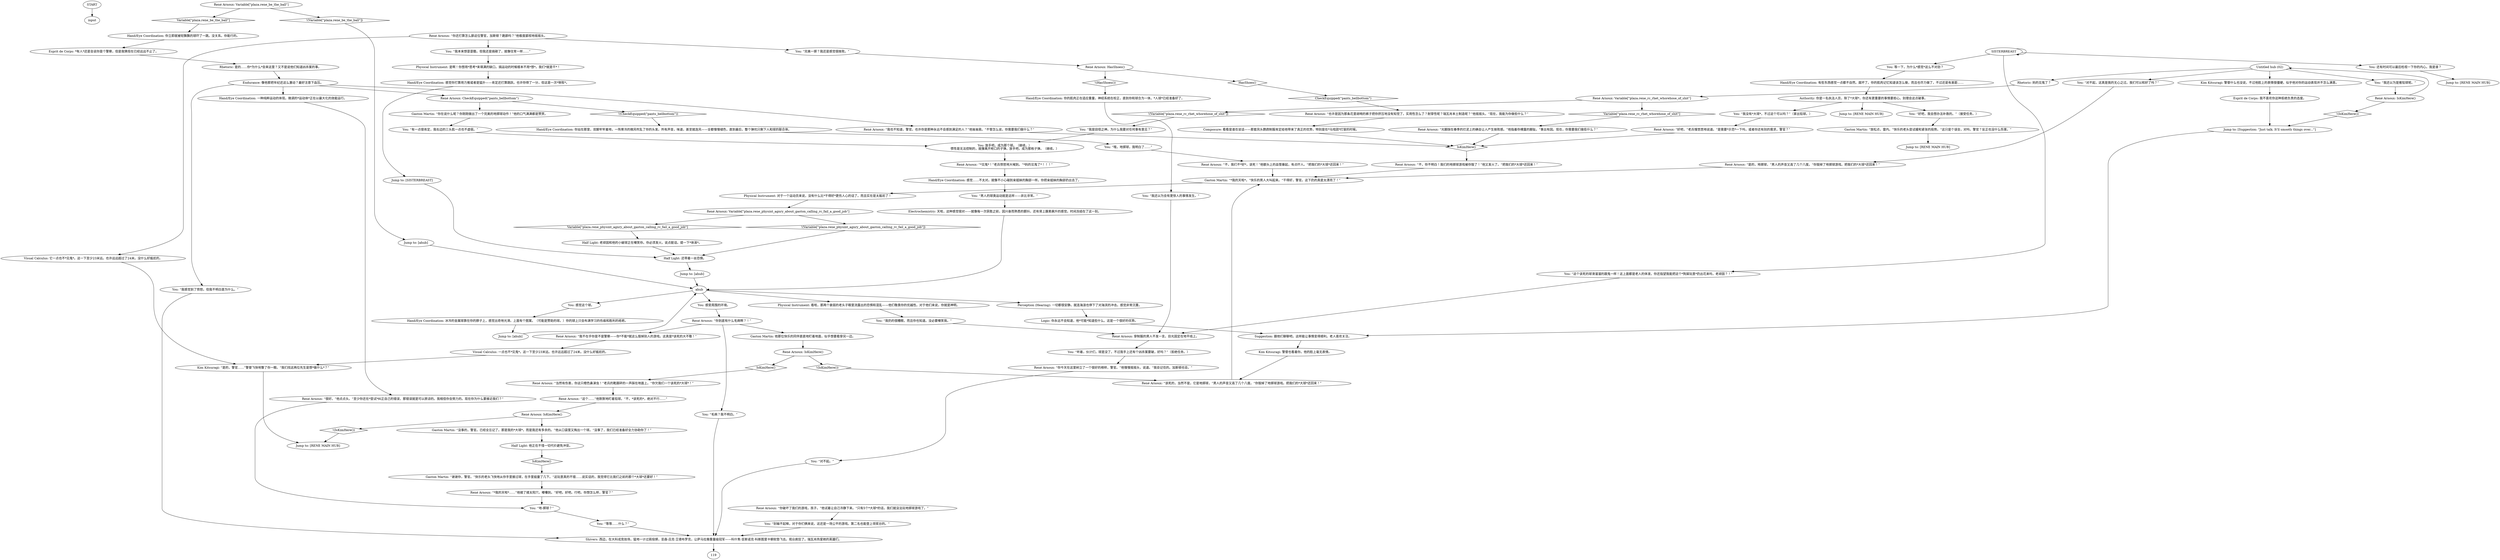 # PLAZA / RENE PETANQUE
# René pétanque-ball RC.
# ==================================================
digraph G {
	  0 [label="START"];
	  1 [label="input"];
	  2 [label="Hand/Eye Coordination: 有些东西感觉一点都不自然。腐坏了。你的肌肉记忆知道该怎么做，而且也尽力做了，不过还是有差距……"];
	  3 [label="René Arnoux: “你今天在这里树立了一个很好的榜样，警官。”他慢慢摇摇头，说道。“我会记住的。加斯顿也会。”"];
	  4 [label="Jump to: [Suggestion: \"Just talk. It'll smooth things over...\"]"];
	  5 [label="Esprit de Corps: 我不喜欢你这种拒绝负责的态度。"];
	  6 [label="René Arnoux: “*我的天啦*……”他揉了揉太阳穴，嘟囔到。“好吧。好吧。行吧。你想怎么样，警官？”"];
	  7 [label="René Arnoux: Variable[\"plaza.rene_be_the_ball\"]"];
	  8 [label="Variable[\"plaza.rene_be_the_ball\"]", shape=diamond];
	  9 [label="!(Variable[\"plaza.rene_be_the_ball\"])", shape=diamond];
	  10 [label="You: “毛病？我不明白。”"];
	  11 [label="Hand/Eye Coordination: 你立即就被轻飘飘的球吓了一跳。没关系。你能行的。"];
	  12 [label="You: “对不起，这真是我的无心之过。我们可以和好了吗？”"];
	  13 [label="Half Light: 他正在不惜一切代价避免冲突。"];
	  14 [label="You: “我没有*大球*，不过这个可以吗？”（拿出铅球。）"];
	  15 [label="ahub"];
	  16 [label="You: 感觉这个球。"];
	  17 [label="Jump to: [RENE MAIN HUB]"];
	  18 [label="René Arnoux: Variable[\"plaza.rene_physint_agnry_about_gaston_calling_rc_fail_a_good_job\"]"];
	  19 [label="Variable[\"plaza.rene_physint_agnry_about_gaston_calling_rc_fail_a_good_job\"]", shape=diamond];
	  20 [label="!(Variable[\"plaza.rene_physint_agnry_about_gaston_calling_rc_fail_a_good_job\"])", shape=diamond];
	  21 [label="Hand/Eye Coordination: 感觉你打算用力推或者是猛扑——肯定还打算跳跃。也许你得了一分，但这是一次*惨败*。"];
	  22 [label="You: “我感觉到了愤怒。但我不明白是为什么。”"];
	  23 [label="You: “这个该死的球滑溜溜的跟鬼一样！这上面都是老人的体液，你还指望我能把这个*狗屎玩意*扔出花来吗，老顽固？！”"];
	  24 [label="You: “我本来想耍耍酷，但我还是搞砸了，就像往常一样……”"];
	  25 [label="René Arnoux: IsKimHere()"];
	  26 [label="IsKimHere()", shape=diamond];
	  27 [label="!(IsKimHere())", shape=diamond];
	  28 [label="Composure: 看看是谁在说话——那套凤头鹦鹉制服肯定给他带来了真正的优势，特别是在*马戏团*打架的时候。"];
	  29 [label="Hand/Eye Coordination: 冰冷的金属球靠在你的脖子上，感觉出奇地光滑。上面有个图案。（可能是赞助的球。）你的球上只会布满学习的伤痕和胜利的疮疤。"];
	  30 [label="You: “好吧，我会想办法补救的。”（接受任务。）"];
	  31 [label="You: “完美一掷？我还是感觉很挫败。”"];
	  32 [label="You: 感受周围的环境。"];
	  33 [label="René Arnoux: HasShoes()"];
	  34 [label="HasShoes()", shape=diamond];
	  35 [label="!(HasShoes())", shape=diamond];
	  36 [label="You: 等一下，为什么*感觉*这么不对劲？"];
	  37 [label="Jump to: [SISTERBREAST]"];
	  38 [label="René Arnoux: “*见鬼*！”老兵愤怒地大喊到。“*妈的见鬼了*！！！”"];
	  39 [label="Suggestion: 跟他们聊聊吧。这样能让事情变得顺利。老人喜欢关注。"];
	  40 [label="Physical Instrument: 对于一个运动员来说，没有什么比*干得好*更伤人心的话了。而且实在是太尴尬了！"];
	  41 [label="Half Light: 老顽固和他的小破球正在嘲笑你。你必须发火。说点脏话。提一下*体液*。"];
	  42 [label="You: “我还以为是推铅球呢。”"];
	  43 [label="René Arnoux: “也许是因为那条花里胡哨的裤子把你挤压地没有知觉了。实用性怎么了？耐穿性呢？瑞瓦肖本土制造呢？”他摇摇头。“现在，我能为你做些什么？”"];
	  44 [label="René Arnoux: Variable[\"plaza.rene_rc_rhet_whorehose_of_shit\"]"];
	  45 [label="Variable[\"plaza.rene_rc_rhet_whorehose_of_shit\"]", shape=diamond];
	  46 [label="!(Variable[\"plaza.rene_rc_rhet_whorehose_of_shit\"])", shape=diamond];
	  47 [label="René Arnoux: “你还打算怎么舔这位警官，加斯顿？跪舔吗？”他极度鄙视地摇摇头。"];
	  48 [label="Jump to: [ahub]"];
	  49 [label="Rhetoric: 是的……你*为什么*会来这里？又不是说他们知道凶杀案的事。"];
	  50 [label="You: “地-掷球？”"];
	  51 [label="Kim Kitsuragi: 警督什么也没说，不过他脸上的表情很僵硬。似乎他对你的运动表现并不怎么满意。"];
	  52 [label="Gaston Martin: “谢谢你，警官。”快乐的老头飞快地从你手里接过球，在手里掂量了几下。“这玩意真的不错……说实话的，我觉得它比我们之前的那个*大球*还要好！”"];
	  53 [label="René Arnoux: IsKimHere()"];
	  54 [label="IsKimHere()", shape=diamond];
	  55 [label="!(IsKimHere())", shape=diamond];
	  56 [label="Gaston Martin: “没事的，警官。已经全忘记了。那是我的*大球*，而是我还有多余的。”他从口袋里又掏出一个球。“没事了，我们已经准备好全力协助你了！”"];
	  57 [label="You: “对不起。”"];
	  58 [label="René Arnoux: “我也不知道，警官。也许你是那种永远不会感到满足的人？”他耸耸肩。“不管怎么说，你需要我们做什么？”"];
	  59 [label="Hand/Eye Coordination: 你站在那里，双脚牢牢着地，一阵寒冷的微风吹乱了你的头发。所有声音，味道，甚至就连风——全都慢慢褪色，直到最后，整个弹坑只剩下人和球的联合体。"];
	  60 [label="René Arnoux: “你到底有什么毛病啊？！”"];
	  61 [label="Kim Kitsuragi: “是的，警官……”警督飞快地瞥了你一眼。“我们找这两位先生是想*做什么*？”"];
	  62 [label="René Arnoux: “不，你不明白！我们的地掷球游戏被你毁了！”他又发火了。“把我们的*大球*还回来！”"];
	  63 [label="René Arnoux: “不，我们不*好*，该死！”他额头上的血管暴起，有点吓人。“把我们的*大球*还回来！”"];
	  64 [label="René Arnoux: “是的，地掷球，”男人的声音又高了几个八度。“你毁掉了地掷球游戏。把我们的*大球*还回来！”"];
	  65 [label="You: “等等……什么？”"];
	  66 [label="René Arnoux: CheckEquipped(\"pants_bellbottom\")"];
	  67 [label="CheckEquipped(\"pants_bellbottom\")", shape=diamond];
	  68 [label="!(CheckEquipped(\"pants_bellbottom\"))", shape=diamond];
	  69 [label="Gaston Martin: “你在说什么呢？你刚刚做出了一个完美的地掷球动作！”他的口气满满都是赞赏。"];
	  70 [label="René Arnoux: 穿制服的男人不发一言。目光固定在地平线上。"];
	  71 [label="Physical Instrument: 是啊！你想用*思考*来填满的缺口。搞运动的时候根本不用*想*。我们*就是干*！"];
	  72 [label="Authority: 你是一名执法人员，除了*大球*，你还有更重要的事情要担心。别理会这点破事。"];
	  73 [label="René Arnoux: “这个……”他默默地盯着铅球。“不，*该死的*，绝对不行……”"];
	  74 [label="René Arnoux: “好吧，”老兵慢悠悠地说道。“是需要*示范*一下吗，或者你还有别的需求，警官？”"];
	  75 [label="Electrochemistry: 天啦，这种感觉很对——就像每一次获胜之前，因兴奋而熟悉的颤抖，还有肾上腺素飙升的感觉。时间冻结在了这一刻。"];
	  76 [label="Esprit de Corps: *有人*还是会说你是个警察，但是我猜现在已经远远不止了。"];
	  77 [label="You: “我扔的很糟糕，而且你也知道。没必要嘲笑我。”"];
	  78 [label="You: 还有时间可以最后检视一下你的内心。我是谁？"];
	  79 [label="Perception (Hearing): 一切都很安静。就连海浪也停下了对海滨的冲击。感觉非常沉重。"];
	  80 [label="René Arnoux: “该死的，当然不是，它是地掷球，”男人的声音又高了几个八度。“你毁掉了地掷球游戏。把我们的*大球*还回来！”"];
	  81 [label="René Arnoux: IsKimHere()"];
	  82 [label="IsKimHere()", shape=diamond];
	  83 [label="!(IsKimHere())", shape=diamond];
	  84 [label="Untitled hub (02)"];
	  85 [label="You: “别输不起嘛，对于你们俩来说，这还是一场公平的游戏。第二名也能登上领奖台的。”"];
	  86 [label="Hand/Eye Coordination: 一种纯粹运动的体现。微调的*运动体*正在以最大化的效能运行。"];
	  87 [label="Jump to: [RENE MAIN HUB]"];
	  88 [label="Logic: 你永远不会知道，他*可能*知道些什么。这是一个很好的优势。"];
	  89 [label="Endurance: 像他那把年纪还这么激动？最好注意下血压。"];
	  90 [label="Visual Calculus: 一点也不*见鬼*。这一下至少23米远。也许远远超过了24米。没什么好尴尬的。"];
	  91 [label="René Arnoux: “光脚踩在春季的烂泥上的确会让人产生挫败感。”他指着你裸露的脚趾。“事出有因。现在，你需要我们做些什么？”"];
	  92 [label="Hand/Eye Coordination: 你的肌肉正在适应重量，神经系统在校正，直到你和球合为一体。*人球*已经准备好了。"];
	  93 [label="Jump to: [ahub]"];
	  94 [label="You: “我还以为会有更惊人的事情发生。”"];
	  95 [label="SISTERBREAST"];
	  96 [label="Half Light: 还带着一丝恐惧。"];
	  97 [label="You: “有一点很肯定，我右边的三头肌一点也不虚弱。”"];
	  98 [label="René Arnoux: “我不在乎你是不是警察——你*不能*就这么毁掉别人的游戏。这真是*该死的大不敬！”"];
	  99 [label="You: 放手吧。成为那个球。（继续。）\n惯性是无法控制的，就像离开枪口的子弹。放手吧。成为那枚子弹。（继续。）"];
	  100 [label="Physical Instrument: 看啦，那两个衰弱的老头子眼里流露出的恐惧和混乱——他们敬畏你的优越性。对于他们来说，你就是神明。"];
	  101 [label="René Arnoux: “很好。”他点点头。“至少你还在*尝试*纠正自己的错误，那错误就是可以原谅的。我相信你会努力的。现在你为什么要接近我们？”"];
	  102 [label="Gaston Martin: “放松点，雷内。”快乐的老头尝试缓和紧张的局势。“这只是个误会，对吗，警官？反正也没什么伤害。”"];
	  103 [label="Gaston Martin: “*我的天啦*，”快乐的男人大叫起来。“干得好，警官。这下扔的真是太漂亮了！”"];
	  104 [label="You: “男人的球类运动就是这样——非比寻常。”"];
	  105 [label="Visual Calculus: 它一点也不*见鬼*。这一下至少23米远。也许远远超过了24米。没什么好尴尬的。"];
	  106 [label="You: “我是田径之神。为什么我要对任何事有意见？”"];
	  107 [label="Gaston Martin: 他那位快乐的同伴直直地盯着地面，似乎想要看穿另一边。"];
	  108 [label="You: “听着，伙计们，球是没了，不过我手上还有个凶杀案要破，好吗？”（拒绝任务。）"];
	  109 [label="Jump to: [RENE MAIN HUB]"];
	  110 [label="Kim Kitsuragi: 警督也看着你。他的脸上毫无表情。"];
	  111 [label="René Arnoux: “当然有伤害，你这只橙色鼻涕虫！”老兵的靴跟砰的一声踩在地面上。“你欠我们一个该死的*大球*！”"];
	  112 [label="Jump to: [RENE MAIN HUB]"];
	  113 [label="René Arnoux: “你破坏了我们的游戏，孩子。”他试着让自己冷静下来。“只有5个*大球*的话，我们就没法玩地掷球游戏了。”"];
	  114 [label="Shivers: 西边，在大科戎竞技场，猛地一计过肩投掷，亚森-吕克·艾德布罗克，让萨马拉裔重量级冠军——科什焦·亚斯诺克·科斯图里卡朝软垫飞去。观众疯狂了。瑞瓦肖热爱她的英雄们。"];
	  115 [label="You: “哦，地掷球，我明白了……”"];
	  116 [label="Rhetoric: 妈的见鬼了？"];
	  117 [label="Hand/Eye Coordination: 感觉……不太对。就像不小心碰到亲姐妹的胸部一样。你把亲姐妹的胸部扔出去了。"];
	  118 [label="Jump to: [ahub]"];
	  0 -> 1
	  2 -> 72
	  3 -> 57
	  4 -> 39
	  5 -> 4
	  6 -> 50
	  7 -> 8
	  7 -> 9
	  8 -> 11
	  9 -> 118
	  10 -> 114
	  11 -> 76
	  12 -> 64
	  13 -> 82
	  14 -> 74
	  15 -> 16
	  15 -> 32
	  15 -> 100
	  15 -> 79
	  16 -> 29
	  18 -> 19
	  18 -> 20
	  19 -> 41
	  20 -> 96
	  21 -> 37
	  22 -> 114
	  23 -> 70
	  24 -> 71
	  25 -> 26
	  25 -> 27
	  26 -> 111
	  27 -> 80
	  28 -> 54
	  29 -> 93
	  30 -> 102
	  31 -> 33
	  32 -> 60
	  33 -> 34
	  33 -> 35
	  34 -> 67
	  35 -> 92
	  36 -> 2
	  37 -> 96
	  38 -> 117
	  39 -> 110
	  40 -> 18
	  41 -> 96
	  42 -> 81
	  43 -> 28
	  44 -> 45
	  44 -> 46
	  45 -> 91
	  46 -> 106
	  47 -> 24
	  47 -> 105
	  47 -> 31
	  48 -> 15
	  49 -> 89
	  50 -> 65
	  51 -> 5
	  52 -> 6
	  53 -> 56
	  53 -> 55
	  54 -> 62
	  55 -> 17
	  56 -> 13
	  57 -> 114
	  58 -> 54
	  59 -> 115
	  60 -> 107
	  60 -> 98
	  60 -> 10
	  61 -> 17
	  62 -> 103
	  63 -> 103
	  64 -> 103
	  65 -> 114
	  66 -> 68
	  66 -> 69
	  67 -> 43
	  68 -> 59
	  69 -> 97
	  70 -> 108
	  71 -> 21
	  72 -> 109
	  72 -> 14
	  72 -> 30
	  73 -> 53
	  74 -> 54
	  75 -> 15
	  76 -> 49
	  77 -> 70
	  78 -> 87
	  79 -> 88
	  80 -> 103
	  81 -> 83
	  81 -> 84
	  82 -> 52
	  83 -> 4
	  84 -> 116
	  84 -> 42
	  84 -> 51
	  84 -> 12
	  85 -> 114
	  86 -> 101
	  88 -> 39
	  89 -> 86
	  89 -> 58
	  89 -> 66
	  89 -> 22
	  90 -> 61
	  91 -> 54
	  92 -> 94
	  93 -> 15
	  94 -> 70
	  95 -> 36
	  95 -> 23
	  95 -> 78
	  95 -> 95
	  96 -> 48
	  97 -> 99
	  98 -> 90
	  99 -> 38
	  100 -> 77
	  101 -> 50
	  102 -> 112
	  103 -> 40
	  104 -> 75
	  105 -> 61
	  106 -> 99
	  107 -> 25
	  108 -> 3
	  110 -> 80
	  111 -> 73
	  113 -> 85
	  114 -> 119
	  115 -> 63
	  116 -> 44
	  117 -> 104
	  118 -> 15
}

